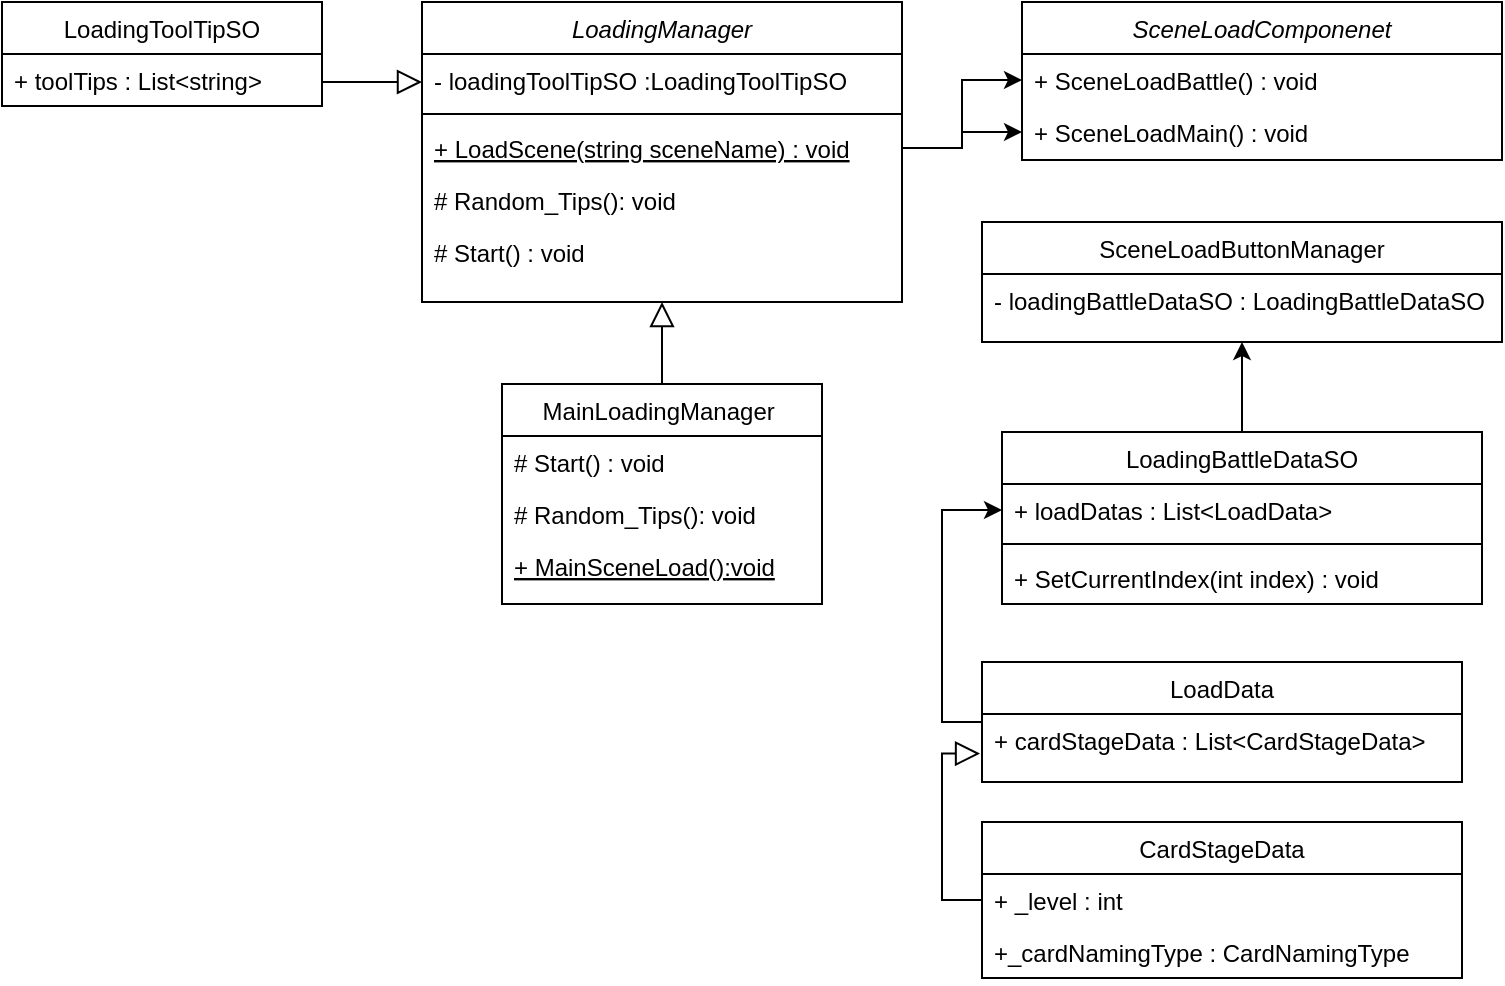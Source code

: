 <mxfile version="18.1.3" type="github">
  <diagram id="C5RBs43oDa-KdzZeNtuy" name="Page-1">
    <mxGraphModel dx="1038" dy="585" grid="1" gridSize="10" guides="1" tooltips="1" connect="1" arrows="1" fold="1" page="1" pageScale="1" pageWidth="827" pageHeight="1169" math="0" shadow="0">
      <root>
        <mxCell id="WIyWlLk6GJQsqaUBKTNV-0" />
        <mxCell id="WIyWlLk6GJQsqaUBKTNV-1" parent="WIyWlLk6GJQsqaUBKTNV-0" />
        <mxCell id="zkfFHV4jXpPFQw0GAbJ--0" value="LoadingManager" style="swimlane;fontStyle=2;align=center;verticalAlign=top;childLayout=stackLayout;horizontal=1;startSize=26;horizontalStack=0;resizeParent=1;resizeLast=0;collapsible=1;marginBottom=0;rounded=0;shadow=0;strokeWidth=1;" parent="WIyWlLk6GJQsqaUBKTNV-1" vertex="1">
          <mxGeometry x="260" y="30" width="240" height="150" as="geometry">
            <mxRectangle x="230" y="140" width="160" height="26" as="alternateBounds" />
          </mxGeometry>
        </mxCell>
        <mxCell id="zkfFHV4jXpPFQw0GAbJ--1" value="- loadingToolTipSO :LoadingToolTipSO" style="text;align=left;verticalAlign=top;spacingLeft=4;spacingRight=4;overflow=hidden;rotatable=0;points=[[0,0.5],[1,0.5]];portConstraint=eastwest;" parent="zkfFHV4jXpPFQw0GAbJ--0" vertex="1">
          <mxGeometry y="26" width="240" height="26" as="geometry" />
        </mxCell>
        <mxCell id="zkfFHV4jXpPFQw0GAbJ--4" value="" style="line;html=1;strokeWidth=1;align=left;verticalAlign=middle;spacingTop=-1;spacingLeft=3;spacingRight=3;rotatable=0;labelPosition=right;points=[];portConstraint=eastwest;" parent="zkfFHV4jXpPFQw0GAbJ--0" vertex="1">
          <mxGeometry y="52" width="240" height="8" as="geometry" />
        </mxCell>
        <mxCell id="zkfFHV4jXpPFQw0GAbJ--5" value="+ LoadScene(string sceneName) : void" style="text;align=left;verticalAlign=top;spacingLeft=4;spacingRight=4;overflow=hidden;rotatable=0;points=[[0,0.5],[1,0.5]];portConstraint=eastwest;fontStyle=4" parent="zkfFHV4jXpPFQw0GAbJ--0" vertex="1">
          <mxGeometry y="60" width="240" height="26" as="geometry" />
        </mxCell>
        <mxCell id="zkfFHV4jXpPFQw0GAbJ--3" value="# Random_Tips(): void" style="text;align=left;verticalAlign=top;spacingLeft=4;spacingRight=4;overflow=hidden;rotatable=0;points=[[0,0.5],[1,0.5]];portConstraint=eastwest;rounded=0;shadow=0;html=0;" parent="zkfFHV4jXpPFQw0GAbJ--0" vertex="1">
          <mxGeometry y="86" width="240" height="26" as="geometry" />
        </mxCell>
        <mxCell id="GTjKbS3ZpL92I2XYzBWY-22" value="# Start() : void" style="text;align=left;verticalAlign=top;spacingLeft=4;spacingRight=4;overflow=hidden;rotatable=0;points=[[0,0.5],[1,0.5]];portConstraint=eastwest;" parent="zkfFHV4jXpPFQw0GAbJ--0" vertex="1">
          <mxGeometry y="112" width="240" height="26" as="geometry" />
        </mxCell>
        <mxCell id="zkfFHV4jXpPFQw0GAbJ--13" value="LoadingToolTipSO" style="swimlane;fontStyle=0;align=center;verticalAlign=top;childLayout=stackLayout;horizontal=1;startSize=26;horizontalStack=0;resizeParent=1;resizeLast=0;collapsible=1;marginBottom=0;rounded=0;shadow=0;strokeWidth=1;" parent="WIyWlLk6GJQsqaUBKTNV-1" vertex="1">
          <mxGeometry x="50" y="30" width="160" height="52" as="geometry">
            <mxRectangle x="340" y="380" width="170" height="26" as="alternateBounds" />
          </mxGeometry>
        </mxCell>
        <mxCell id="zkfFHV4jXpPFQw0GAbJ--14" value="+ toolTips : List&lt;string&gt;" style="text;align=left;verticalAlign=top;spacingLeft=4;spacingRight=4;overflow=hidden;rotatable=0;points=[[0,0.5],[1,0.5]];portConstraint=eastwest;" parent="zkfFHV4jXpPFQw0GAbJ--13" vertex="1">
          <mxGeometry y="26" width="160" height="26" as="geometry" />
        </mxCell>
        <mxCell id="zkfFHV4jXpPFQw0GAbJ--16" value="" style="endArrow=block;endSize=10;endFill=0;shadow=0;strokeWidth=1;rounded=0;edgeStyle=elbowEdgeStyle;elbow=vertical;" parent="WIyWlLk6GJQsqaUBKTNV-1" source="zkfFHV4jXpPFQw0GAbJ--13" target="zkfFHV4jXpPFQw0GAbJ--0" edge="1">
          <mxGeometry width="160" relative="1" as="geometry">
            <mxPoint x="190" y="283" as="sourcePoint" />
            <mxPoint x="290" y="181" as="targetPoint" />
            <Array as="points">
              <mxPoint x="240" y="70" />
              <mxPoint x="320" y="180" />
              <mxPoint x="310" y="220" />
            </Array>
          </mxGeometry>
        </mxCell>
        <mxCell id="GTjKbS3ZpL92I2XYzBWY-0" value="MainLoadingManager " style="swimlane;fontStyle=0;align=center;verticalAlign=top;childLayout=stackLayout;horizontal=1;startSize=26;horizontalStack=0;resizeParent=1;resizeLast=0;collapsible=1;marginBottom=0;rounded=0;shadow=0;strokeWidth=1;" parent="WIyWlLk6GJQsqaUBKTNV-1" vertex="1">
          <mxGeometry x="300" y="221" width="160" height="110" as="geometry">
            <mxRectangle x="550" y="140" width="160" height="26" as="alternateBounds" />
          </mxGeometry>
        </mxCell>
        <mxCell id="GTjKbS3ZpL92I2XYzBWY-1" value="# Start() : void" style="text;align=left;verticalAlign=top;spacingLeft=4;spacingRight=4;overflow=hidden;rotatable=0;points=[[0,0.5],[1,0.5]];portConstraint=eastwest;" parent="GTjKbS3ZpL92I2XYzBWY-0" vertex="1">
          <mxGeometry y="26" width="160" height="26" as="geometry" />
        </mxCell>
        <mxCell id="GTjKbS3ZpL92I2XYzBWY-2" value="# Random_Tips(): void" style="text;align=left;verticalAlign=top;spacingLeft=4;spacingRight=4;overflow=hidden;rotatable=0;points=[[0,0.5],[1,0.5]];portConstraint=eastwest;rounded=0;shadow=0;html=0;" parent="GTjKbS3ZpL92I2XYzBWY-0" vertex="1">
          <mxGeometry y="52" width="160" height="26" as="geometry" />
        </mxCell>
        <mxCell id="GTjKbS3ZpL92I2XYzBWY-3" value="+ MainSceneLoad():void" style="text;align=left;verticalAlign=top;spacingLeft=4;spacingRight=4;overflow=hidden;rotatable=0;points=[[0,0.5],[1,0.5]];portConstraint=eastwest;rounded=0;shadow=0;html=0;fontStyle=4" parent="GTjKbS3ZpL92I2XYzBWY-0" vertex="1">
          <mxGeometry y="78" width="160" height="26" as="geometry" />
        </mxCell>
        <mxCell id="GTjKbS3ZpL92I2XYzBWY-12" value="" style="endArrow=block;endSize=10;endFill=0;shadow=0;strokeWidth=1;rounded=0;edgeStyle=elbowEdgeStyle;elbow=vertical;exitX=0.5;exitY=0;exitDx=0;exitDy=0;entryX=0.5;entryY=1;entryDx=0;entryDy=0;" parent="WIyWlLk6GJQsqaUBKTNV-1" source="GTjKbS3ZpL92I2XYzBWY-0" target="zkfFHV4jXpPFQw0GAbJ--0" edge="1">
          <mxGeometry width="160" relative="1" as="geometry">
            <mxPoint x="80" y="270" as="sourcePoint" />
            <mxPoint x="340" y="168" as="targetPoint" />
            <Array as="points">
              <mxPoint x="470" y="220" />
            </Array>
          </mxGeometry>
        </mxCell>
        <mxCell id="0u4zc3A_ZaINRqHJss7d-0" value="SceneLoadComponenet" style="swimlane;fontStyle=2;align=center;verticalAlign=top;childLayout=stackLayout;horizontal=1;startSize=26;horizontalStack=0;resizeParent=1;resizeLast=0;collapsible=1;marginBottom=0;rounded=0;shadow=0;strokeWidth=1;" vertex="1" parent="WIyWlLk6GJQsqaUBKTNV-1">
          <mxGeometry x="560" y="30" width="240" height="79" as="geometry">
            <mxRectangle x="230" y="140" width="160" height="26" as="alternateBounds" />
          </mxGeometry>
        </mxCell>
        <mxCell id="0u4zc3A_ZaINRqHJss7d-6" value="+ SceneLoadBattle() : void" style="text;align=left;verticalAlign=top;spacingLeft=4;spacingRight=4;overflow=hidden;rotatable=0;points=[[0,0.5],[1,0.5]];portConstraint=eastwest;fontStyle=0" vertex="1" parent="0u4zc3A_ZaINRqHJss7d-0">
          <mxGeometry y="26" width="240" height="26" as="geometry" />
        </mxCell>
        <mxCell id="0u4zc3A_ZaINRqHJss7d-2" value="+ SceneLoadMain() : void" style="text;align=left;verticalAlign=top;spacingLeft=4;spacingRight=4;overflow=hidden;rotatable=0;points=[[0,0.5],[1,0.5]];portConstraint=eastwest;rounded=0;shadow=0;html=0;" vertex="1" parent="0u4zc3A_ZaINRqHJss7d-0">
          <mxGeometry y="52" width="240" height="26" as="geometry" />
        </mxCell>
        <mxCell id="0u4zc3A_ZaINRqHJss7d-7" value="LoadData" style="swimlane;fontStyle=0;align=center;verticalAlign=top;childLayout=stackLayout;horizontal=1;startSize=26;horizontalStack=0;resizeParent=1;resizeLast=0;collapsible=1;marginBottom=0;rounded=0;shadow=0;strokeWidth=1;" vertex="1" parent="WIyWlLk6GJQsqaUBKTNV-1">
          <mxGeometry x="540" y="360" width="240" height="60" as="geometry">
            <mxRectangle x="230" y="140" width="160" height="26" as="alternateBounds" />
          </mxGeometry>
        </mxCell>
        <mxCell id="0u4zc3A_ZaINRqHJss7d-8" value="+ cardStageData : List&lt;CardStageData&gt; " style="text;align=left;verticalAlign=top;spacingLeft=4;spacingRight=4;overflow=hidden;rotatable=0;points=[[0,0.5],[1,0.5]];portConstraint=eastwest;" vertex="1" parent="0u4zc3A_ZaINRqHJss7d-7">
          <mxGeometry y="26" width="240" height="26" as="geometry" />
        </mxCell>
        <mxCell id="0u4zc3A_ZaINRqHJss7d-10" value="CardStageData" style="swimlane;fontStyle=0;align=center;verticalAlign=top;childLayout=stackLayout;horizontal=1;startSize=26;horizontalStack=0;resizeParent=1;resizeLast=0;collapsible=1;marginBottom=0;rounded=0;shadow=0;strokeWidth=1;" vertex="1" parent="WIyWlLk6GJQsqaUBKTNV-1">
          <mxGeometry x="540" y="440" width="240" height="78" as="geometry">
            <mxRectangle x="230" y="140" width="160" height="26" as="alternateBounds" />
          </mxGeometry>
        </mxCell>
        <mxCell id="0u4zc3A_ZaINRqHJss7d-34" value="+ _level : int" style="text;align=left;verticalAlign=top;spacingLeft=4;spacingRight=4;overflow=hidden;rotatable=0;points=[[0,0.5],[1,0.5]];portConstraint=eastwest;" vertex="1" parent="0u4zc3A_ZaINRqHJss7d-10">
          <mxGeometry y="26" width="240" height="26" as="geometry" />
        </mxCell>
        <mxCell id="0u4zc3A_ZaINRqHJss7d-35" value="+_cardNamingType : CardNamingType " style="text;align=left;verticalAlign=top;spacingLeft=4;spacingRight=4;overflow=hidden;rotatable=0;points=[[0,0.5],[1,0.5]];portConstraint=eastwest;" vertex="1" parent="0u4zc3A_ZaINRqHJss7d-10">
          <mxGeometry y="52" width="240" height="26" as="geometry" />
        </mxCell>
        <mxCell id="0u4zc3A_ZaINRqHJss7d-24" style="edgeStyle=orthogonalEdgeStyle;rounded=0;orthogonalLoop=1;jettySize=auto;html=1;exitX=0.5;exitY=0;exitDx=0;exitDy=0;entryX=0.5;entryY=1;entryDx=0;entryDy=0;" edge="1" parent="WIyWlLk6GJQsqaUBKTNV-1" source="0u4zc3A_ZaINRqHJss7d-13" target="0u4zc3A_ZaINRqHJss7d-17">
          <mxGeometry relative="1" as="geometry" />
        </mxCell>
        <mxCell id="0u4zc3A_ZaINRqHJss7d-13" value="LoadingBattleDataSO" style="swimlane;fontStyle=0;align=center;verticalAlign=top;childLayout=stackLayout;horizontal=1;startSize=26;horizontalStack=0;resizeParent=1;resizeLast=0;collapsible=1;marginBottom=0;rounded=0;shadow=0;strokeWidth=1;" vertex="1" parent="WIyWlLk6GJQsqaUBKTNV-1">
          <mxGeometry x="550" y="245" width="240" height="86" as="geometry">
            <mxRectangle x="230" y="140" width="160" height="26" as="alternateBounds" />
          </mxGeometry>
        </mxCell>
        <mxCell id="0u4zc3A_ZaINRqHJss7d-16" value="+ loadDatas : List&lt;LoadData&gt; " style="text;align=left;verticalAlign=top;spacingLeft=4;spacingRight=4;overflow=hidden;rotatable=0;points=[[0,0.5],[1,0.5]];portConstraint=eastwest;" vertex="1" parent="0u4zc3A_ZaINRqHJss7d-13">
          <mxGeometry y="26" width="240" height="26" as="geometry" />
        </mxCell>
        <mxCell id="0u4zc3A_ZaINRqHJss7d-23" value="" style="line;html=1;strokeWidth=1;align=left;verticalAlign=middle;spacingTop=-1;spacingLeft=3;spacingRight=3;rotatable=0;labelPosition=right;points=[];portConstraint=eastwest;" vertex="1" parent="0u4zc3A_ZaINRqHJss7d-13">
          <mxGeometry y="52" width="240" height="8" as="geometry" />
        </mxCell>
        <mxCell id="0u4zc3A_ZaINRqHJss7d-14" value="+ SetCurrentIndex(int index) : void" style="text;align=left;verticalAlign=top;spacingLeft=4;spacingRight=4;overflow=hidden;rotatable=0;points=[[0,0.5],[1,0.5]];portConstraint=eastwest;" vertex="1" parent="0u4zc3A_ZaINRqHJss7d-13">
          <mxGeometry y="60" width="240" height="26" as="geometry" />
        </mxCell>
        <mxCell id="0u4zc3A_ZaINRqHJss7d-17" value="SceneLoadButtonManager" style="swimlane;fontStyle=0;align=center;verticalAlign=top;childLayout=stackLayout;horizontal=1;startSize=26;horizontalStack=0;resizeParent=1;resizeLast=0;collapsible=1;marginBottom=0;rounded=0;shadow=0;strokeWidth=1;" vertex="1" parent="WIyWlLk6GJQsqaUBKTNV-1">
          <mxGeometry x="540" y="140" width="260" height="60" as="geometry">
            <mxRectangle x="230" y="140" width="160" height="26" as="alternateBounds" />
          </mxGeometry>
        </mxCell>
        <mxCell id="0u4zc3A_ZaINRqHJss7d-18" value="- loadingBattleDataSO : LoadingBattleDataSO " style="text;align=left;verticalAlign=top;spacingLeft=4;spacingRight=4;overflow=hidden;rotatable=0;points=[[0,0.5],[1,0.5]];portConstraint=eastwest;" vertex="1" parent="0u4zc3A_ZaINRqHJss7d-17">
          <mxGeometry y="26" width="260" height="26" as="geometry" />
        </mxCell>
        <mxCell id="0u4zc3A_ZaINRqHJss7d-22" value="" style="endArrow=block;endSize=10;endFill=0;shadow=0;strokeWidth=1;rounded=0;edgeStyle=elbowEdgeStyle;elbow=vertical;exitX=0;exitY=0.5;exitDx=0;exitDy=0;entryX=-0.004;entryY=0.76;entryDx=0;entryDy=0;entryPerimeter=0;" edge="1" parent="WIyWlLk6GJQsqaUBKTNV-1" source="0u4zc3A_ZaINRqHJss7d-10" target="0u4zc3A_ZaINRqHJss7d-8">
          <mxGeometry width="160" relative="1" as="geometry">
            <mxPoint x="-160" y="465" as="sourcePoint" />
            <mxPoint x="520" y="430" as="targetPoint" />
            <Array as="points">
              <mxPoint x="520" y="410" />
              <mxPoint x="520" y="430" />
              <mxPoint x="130" y="535" />
              <mxPoint x="-70" y="465" />
              <mxPoint x="10" y="575" />
              <mxPoint y="615" />
            </Array>
          </mxGeometry>
        </mxCell>
        <mxCell id="0u4zc3A_ZaINRqHJss7d-29" style="edgeStyle=orthogonalEdgeStyle;rounded=0;orthogonalLoop=1;jettySize=auto;html=1;exitX=1;exitY=0.5;exitDx=0;exitDy=0;entryX=0;entryY=0.5;entryDx=0;entryDy=0;" edge="1" parent="WIyWlLk6GJQsqaUBKTNV-1" source="zkfFHV4jXpPFQw0GAbJ--5" target="0u4zc3A_ZaINRqHJss7d-2">
          <mxGeometry relative="1" as="geometry">
            <mxPoint x="510" y="113" as="sourcePoint" />
            <mxPoint x="570" y="39" as="targetPoint" />
          </mxGeometry>
        </mxCell>
        <mxCell id="0u4zc3A_ZaINRqHJss7d-30" style="edgeStyle=orthogonalEdgeStyle;rounded=0;orthogonalLoop=1;jettySize=auto;html=1;exitX=0;exitY=0.5;exitDx=0;exitDy=0;entryX=0;entryY=0.5;entryDx=0;entryDy=0;" edge="1" parent="WIyWlLk6GJQsqaUBKTNV-1" source="0u4zc3A_ZaINRqHJss7d-8" target="0u4zc3A_ZaINRqHJss7d-16">
          <mxGeometry relative="1" as="geometry">
            <Array as="points">
              <mxPoint x="540" y="390" />
              <mxPoint x="520" y="390" />
              <mxPoint x="520" y="284" />
            </Array>
          </mxGeometry>
        </mxCell>
        <mxCell id="0u4zc3A_ZaINRqHJss7d-33" style="edgeStyle=orthogonalEdgeStyle;rounded=0;orthogonalLoop=1;jettySize=auto;html=1;exitX=1;exitY=0.5;exitDx=0;exitDy=0;entryX=0;entryY=0.5;entryDx=0;entryDy=0;" edge="1" parent="WIyWlLk6GJQsqaUBKTNV-1" source="zkfFHV4jXpPFQw0GAbJ--5" target="0u4zc3A_ZaINRqHJss7d-6">
          <mxGeometry relative="1" as="geometry" />
        </mxCell>
      </root>
    </mxGraphModel>
  </diagram>
</mxfile>
